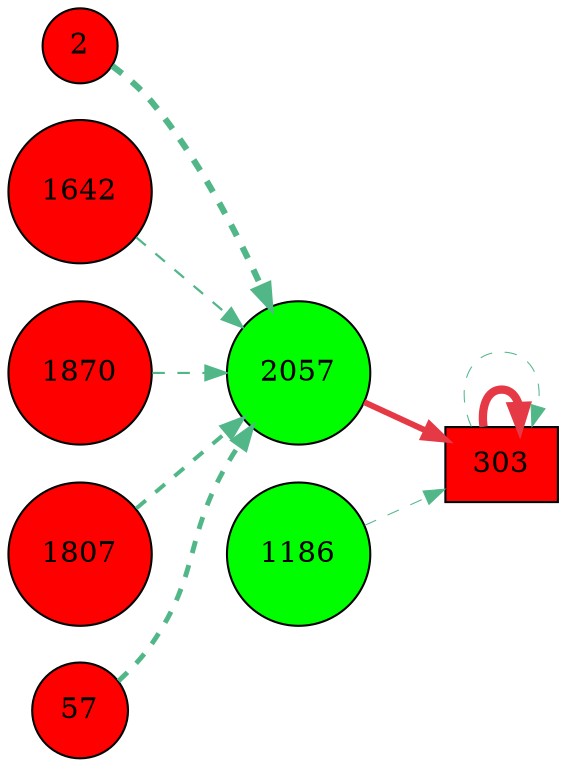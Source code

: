 digraph G{
rankdir=LR;
2 [style=filled, shape=circle, fillcolor="#fe0000", label="2"];
1186 [style=filled, shape=circle, fillcolor="#00fe00", label="1186"];
2057 [style=filled, shape=circle, fillcolor="#00fe00", label="2057"];
1642 [style=filled, shape=circle, fillcolor="#fe0000", label="1642"];
1870 [style=filled, shape=circle, fillcolor="#fe0000", label="1870"];
1807 [style=filled, shape=circle, fillcolor="#fe0000", label="1807"];
303 [style=filled, shape=box, fillcolor="#fe0000", label="303"];
57 [style=filled, shape=circle, fillcolor="#fe0000", label="57"];
303 -> 303 [color="#e63946",penwidth=4.00];
2057 -> 303 [color="#e63946",penwidth=2.87];
2 -> 2057 [color="#52b788",style=dashed,penwidth=3.00];
57 -> 2057 [color="#52b788",style=dashed,penwidth=2.36];
1807 -> 2057 [color="#52b788",style=dashed,penwidth=1.93];
1642 -> 2057 [color="#52b788",style=dashed,penwidth=1.08];
1870 -> 2057 [color="#52b788",style=dashed,penwidth=1.03];
1186 -> 303 [color="#52b788",style=dashed,penwidth=0.50];
303 -> 303 [color="#52b788",style=dashed,penwidth=0.50];
}